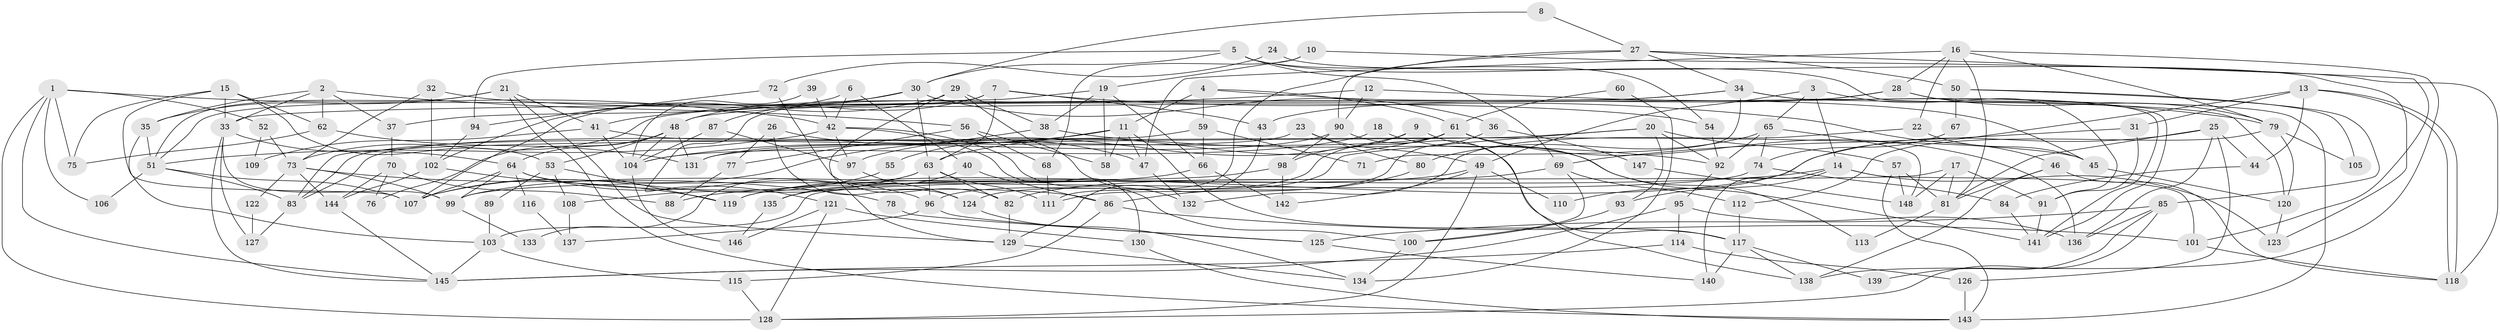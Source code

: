 // coarse degree distribution, {7: 0.11224489795918367, 6: 0.15306122448979592, 4: 0.16326530612244897, 8: 0.08163265306122448, 5: 0.15306122448979592, 3: 0.17346938775510204, 2: 0.12244897959183673, 10: 0.01020408163265306, 9: 0.01020408163265306, 11: 0.02040816326530612}
// Generated by graph-tools (version 1.1) at 2025/24/03/03/25 07:24:01]
// undirected, 148 vertices, 296 edges
graph export_dot {
graph [start="1"]
  node [color=gray90,style=filled];
  1;
  2;
  3;
  4;
  5;
  6;
  7;
  8;
  9;
  10;
  11;
  12;
  13;
  14;
  15;
  16;
  17;
  18;
  19;
  20;
  21;
  22;
  23;
  24;
  25;
  26;
  27;
  28;
  29;
  30;
  31;
  32;
  33;
  34;
  35;
  36;
  37;
  38;
  39;
  40;
  41;
  42;
  43;
  44;
  45;
  46;
  47;
  48;
  49;
  50;
  51;
  52;
  53;
  54;
  55;
  56;
  57;
  58;
  59;
  60;
  61;
  62;
  63;
  64;
  65;
  66;
  67;
  68;
  69;
  70;
  71;
  72;
  73;
  74;
  75;
  76;
  77;
  78;
  79;
  80;
  81;
  82;
  83;
  84;
  85;
  86;
  87;
  88;
  89;
  90;
  91;
  92;
  93;
  94;
  95;
  96;
  97;
  98;
  99;
  100;
  101;
  102;
  103;
  104;
  105;
  106;
  107;
  108;
  109;
  110;
  111;
  112;
  113;
  114;
  115;
  116;
  117;
  118;
  119;
  120;
  121;
  122;
  123;
  124;
  125;
  126;
  127;
  128;
  129;
  130;
  131;
  132;
  133;
  134;
  135;
  136;
  137;
  138;
  139;
  140;
  141;
  142;
  143;
  144;
  145;
  146;
  147;
  148;
  1 -- 145;
  1 -- 42;
  1 -- 52;
  1 -- 75;
  1 -- 106;
  1 -- 128;
  2 -- 35;
  2 -- 33;
  2 -- 37;
  2 -- 56;
  2 -- 62;
  3 -- 65;
  3 -- 91;
  3 -- 14;
  3 -- 49;
  4 -- 59;
  4 -- 11;
  4 -- 45;
  4 -- 61;
  5 -- 54;
  5 -- 69;
  5 -- 30;
  5 -- 94;
  5 -- 141;
  6 -- 42;
  6 -- 37;
  6 -- 40;
  7 -- 43;
  7 -- 48;
  7 -- 46;
  7 -- 51;
  7 -- 63;
  8 -- 30;
  8 -- 27;
  9 -- 97;
  9 -- 138;
  9 -- 98;
  10 -- 118;
  10 -- 19;
  10 -- 68;
  11 -- 58;
  11 -- 104;
  11 -- 47;
  11 -- 55;
  11 -- 117;
  12 -- 79;
  12 -- 90;
  12 -- 41;
  13 -- 44;
  13 -- 118;
  13 -- 118;
  13 -- 31;
  13 -- 110;
  14 -- 101;
  14 -- 88;
  14 -- 93;
  14 -- 123;
  14 -- 140;
  15 -- 107;
  15 -- 75;
  15 -- 33;
  15 -- 53;
  15 -- 62;
  16 -- 22;
  16 -- 81;
  16 -- 28;
  16 -- 47;
  16 -- 79;
  16 -- 138;
  17 -- 81;
  17 -- 103;
  17 -- 91;
  17 -- 148;
  18 -- 141;
  18 -- 104;
  19 -- 38;
  19 -- 121;
  19 -- 58;
  19 -- 66;
  20 -- 92;
  20 -- 131;
  20 -- 57;
  20 -- 93;
  20 -- 124;
  21 -- 41;
  21 -- 51;
  21 -- 35;
  21 -- 129;
  21 -- 143;
  22 -- 132;
  22 -- 45;
  23 -- 49;
  23 -- 83;
  23 -- 80;
  24 -- 123;
  24 -- 72;
  25 -- 119;
  25 -- 81;
  25 -- 44;
  25 -- 126;
  25 -- 136;
  26 -- 124;
  26 -- 47;
  26 -- 77;
  27 -- 34;
  27 -- 101;
  27 -- 50;
  27 -- 90;
  27 -- 111;
  28 -- 143;
  28 -- 33;
  28 -- 43;
  28 -- 79;
  29 -- 107;
  29 -- 129;
  29 -- 38;
  29 -- 132;
  30 -- 63;
  30 -- 36;
  30 -- 87;
  30 -- 102;
  31 -- 69;
  31 -- 91;
  32 -- 102;
  32 -- 73;
  32 -- 54;
  33 -- 64;
  33 -- 99;
  33 -- 127;
  33 -- 145;
  34 -- 141;
  34 -- 48;
  34 -- 71;
  34 -- 73;
  34 -- 120;
  35 -- 51;
  35 -- 103;
  36 -- 111;
  36 -- 147;
  37 -- 70;
  38 -- 92;
  38 -- 107;
  39 -- 42;
  39 -- 104;
  40 -- 86;
  40 -- 135;
  41 -- 45;
  41 -- 104;
  41 -- 109;
  42 -- 100;
  42 -- 51;
  42 -- 97;
  42 -- 130;
  43 -- 129;
  44 -- 84;
  45 -- 120;
  46 -- 138;
  46 -- 81;
  46 -- 118;
  47 -- 132;
  48 -- 104;
  48 -- 64;
  48 -- 53;
  48 -- 76;
  48 -- 131;
  49 -- 142;
  49 -- 110;
  49 -- 128;
  49 -- 135;
  50 -- 85;
  50 -- 67;
  50 -- 105;
  51 -- 107;
  51 -- 83;
  51 -- 106;
  52 -- 73;
  52 -- 109;
  53 -- 89;
  53 -- 108;
  53 -- 119;
  54 -- 92;
  55 -- 107;
  56 -- 68;
  56 -- 58;
  56 -- 77;
  57 -- 143;
  57 -- 81;
  57 -- 148;
  59 -- 66;
  59 -- 83;
  59 -- 71;
  60 -- 134;
  60 -- 61;
  61 -- 136;
  61 -- 63;
  61 -- 83;
  61 -- 96;
  61 -- 113;
  62 -- 75;
  62 -- 131;
  63 -- 82;
  63 -- 96;
  63 -- 108;
  63 -- 111;
  63 -- 133;
  64 -- 96;
  64 -- 86;
  64 -- 99;
  64 -- 107;
  64 -- 116;
  65 -- 80;
  65 -- 148;
  65 -- 74;
  65 -- 92;
  66 -- 99;
  66 -- 142;
  67 -- 74;
  68 -- 111;
  69 -- 112;
  69 -- 100;
  69 -- 82;
  70 -- 144;
  70 -- 88;
  70 -- 76;
  72 -- 82;
  72 -- 94;
  73 -- 99;
  73 -- 78;
  73 -- 122;
  73 -- 144;
  74 -- 99;
  74 -- 84;
  77 -- 88;
  78 -- 125;
  79 -- 105;
  79 -- 112;
  79 -- 120;
  80 -- 86;
  81 -- 113;
  82 -- 129;
  83 -- 127;
  84 -- 141;
  85 -- 125;
  85 -- 128;
  85 -- 136;
  85 -- 139;
  86 -- 115;
  86 -- 101;
  87 -- 104;
  87 -- 97;
  89 -- 103;
  90 -- 131;
  90 -- 98;
  90 -- 117;
  91 -- 141;
  92 -- 95;
  93 -- 100;
  94 -- 102;
  95 -- 136;
  95 -- 145;
  95 -- 114;
  96 -- 125;
  96 -- 137;
  97 -- 124;
  98 -- 119;
  98 -- 142;
  99 -- 133;
  100 -- 134;
  101 -- 118;
  102 -- 119;
  102 -- 144;
  103 -- 145;
  103 -- 115;
  104 -- 146;
  108 -- 137;
  112 -- 117;
  114 -- 145;
  114 -- 126;
  115 -- 128;
  116 -- 137;
  117 -- 138;
  117 -- 139;
  117 -- 140;
  120 -- 123;
  121 -- 130;
  121 -- 128;
  121 -- 146;
  122 -- 127;
  124 -- 134;
  125 -- 140;
  126 -- 143;
  129 -- 134;
  130 -- 143;
  135 -- 146;
  144 -- 145;
  147 -- 148;
}
